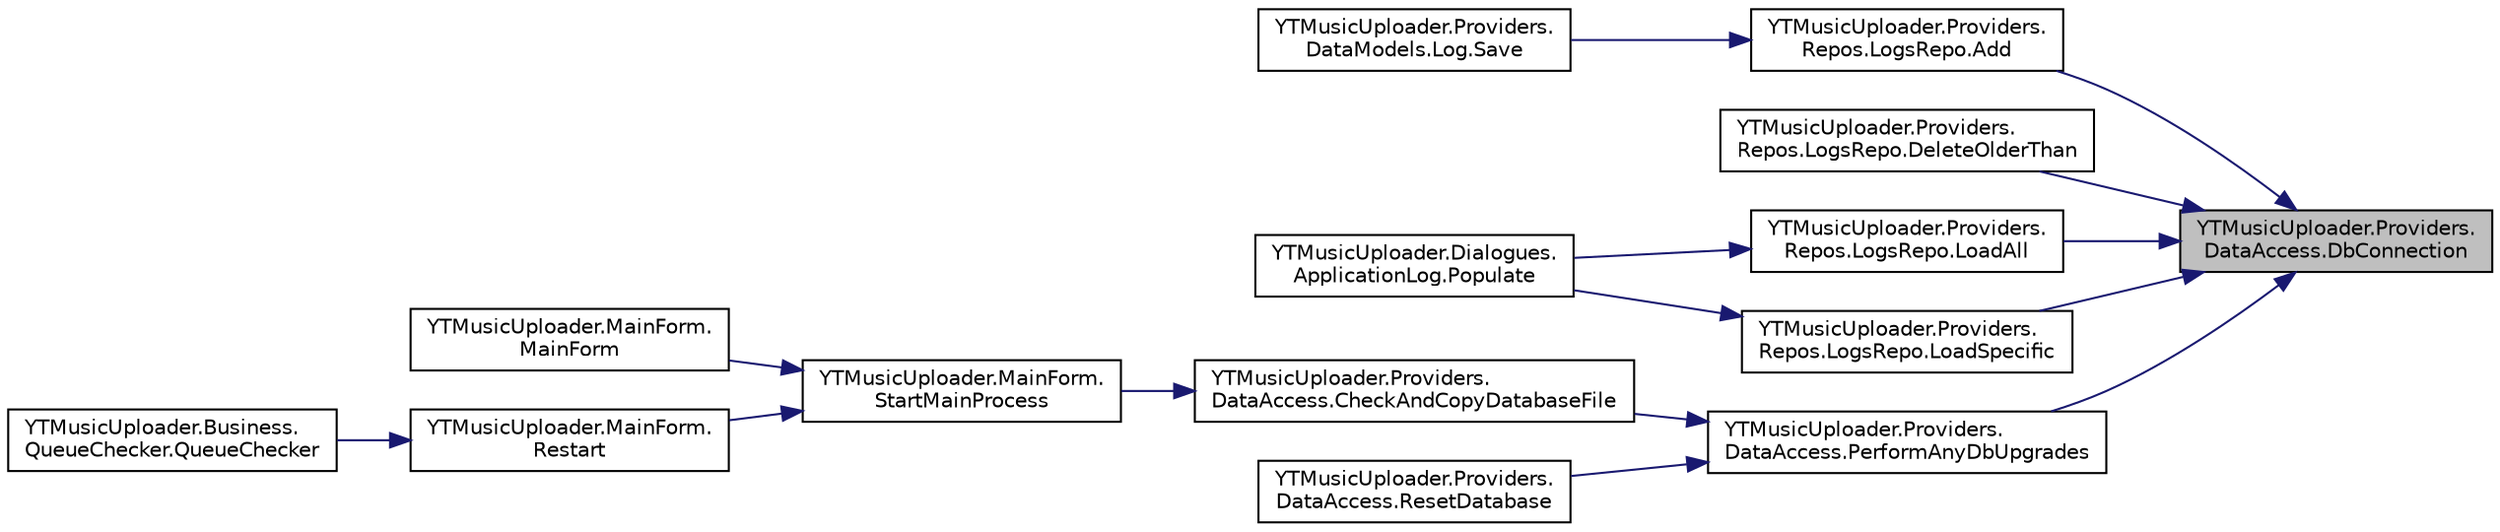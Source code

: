 digraph "YTMusicUploader.Providers.DataAccess.DbConnection"
{
 // LATEX_PDF_SIZE
  edge [fontname="Helvetica",fontsize="10",labelfontname="Helvetica",labelfontsize="10"];
  node [fontname="Helvetica",fontsize="10",shape=record];
  rankdir="RL";
  Node1 [label="YTMusicUploader.Providers.\lDataAccess.DbConnection",height=0.2,width=0.4,color="black", fillcolor="grey75", style="filled", fontcolor="black",tooltip="Create an SQLite connection to the database file in the users AppData path"];
  Node1 -> Node2 [dir="back",color="midnightblue",fontsize="10",style="solid"];
  Node2 [label="YTMusicUploader.Providers.\lRepos.LogsRepo.Add",height=0.2,width=0.4,color="black", fillcolor="white", style="filled",URL="$df/d6a/class_y_t_music_uploader_1_1_providers_1_1_repos_1_1_logs_repo.html#a7467ef5e68e708b160cfd3efac2f5f76",tooltip="Adds the log to the databse"];
  Node2 -> Node3 [dir="back",color="midnightblue",fontsize="10",style="solid"];
  Node3 [label="YTMusicUploader.Providers.\lDataModels.Log.Save",height=0.2,width=0.4,color="black", fillcolor="white", style="filled",URL="$d5/dc7/class_y_t_music_uploader_1_1_providers_1_1_data_models_1_1_log.html#ad5d3bb5eae4d148dfc43511f099cd172",tooltip="Adds to the log to the database"];
  Node1 -> Node4 [dir="back",color="midnightblue",fontsize="10",style="solid"];
  Node4 [label="YTMusicUploader.Providers.\lRepos.LogsRepo.DeleteOlderThan",height=0.2,width=0.4,color="black", fillcolor="white", style="filled",URL="$df/d6a/class_y_t_music_uploader_1_1_providers_1_1_repos_1_1_logs_repo.html#abad6b4c98cebf46a2b12bb9324354e4b",tooltip="Deletes logs older than a particular date from the databae"];
  Node1 -> Node5 [dir="back",color="midnightblue",fontsize="10",style="solid"];
  Node5 [label="YTMusicUploader.Providers.\lRepos.LogsRepo.LoadAll",height=0.2,width=0.4,color="black", fillcolor="white", style="filled",URL="$df/d6a/class_y_t_music_uploader_1_1_providers_1_1_repos_1_1_logs_repo.html#a29ef174ab2247fad12d438943965208a",tooltip="Loads all logs from the databse"];
  Node5 -> Node6 [dir="back",color="midnightblue",fontsize="10",style="solid"];
  Node6 [label="YTMusicUploader.Dialogues.\lApplicationLog.Populate",height=0.2,width=0.4,color="black", fillcolor="white", style="filled",URL="$d5/dfb/class_y_t_music_uploader_1_1_dialogues_1_1_application_log.html#ab813c98ea2807a8d0fdc6e3b22d6d6a7",tooltip="Populates the DataGridView control with data."];
  Node1 -> Node7 [dir="back",color="midnightblue",fontsize="10",style="solid"];
  Node7 [label="YTMusicUploader.Providers.\lRepos.LogsRepo.LoadSpecific",height=0.2,width=0.4,color="black", fillcolor="white", style="filled",URL="$df/d6a/class_y_t_music_uploader_1_1_providers_1_1_repos_1_1_logs_repo.html#a24deb9133a29bdf70315ec88b9b118fb",tooltip="Loads specific logs from the databse"];
  Node7 -> Node6 [dir="back",color="midnightblue",fontsize="10",style="solid"];
  Node1 -> Node8 [dir="back",color="midnightblue",fontsize="10",style="solid"];
  Node8 [label="YTMusicUploader.Providers.\lDataAccess.PerformAnyDbUpgrades",height=0.2,width=0.4,color="black", fillcolor="white", style="filled",URL="$d7/d1f/class_y_t_music_uploader_1_1_providers_1_1_data_access.html#a777fee8af9abfbafeb10f09327101e08",tooltip="Runs on form load to ensure the database schema is at the latest version following an application upg..."];
  Node8 -> Node9 [dir="back",color="midnightblue",fontsize="10",style="solid"];
  Node9 [label="YTMusicUploader.Providers.\lDataAccess.CheckAndCopyDatabaseFile",height=0.2,width=0.4,color="black", fillcolor="white", style="filled",URL="$d7/d1f/class_y_t_music_uploader_1_1_providers_1_1_data_access.html#a0f9bb7c069a72090c6f86048509fa343",tooltip="Checks if the database file is present in the users AppData path. If it's not present it will copy ov..."];
  Node9 -> Node10 [dir="back",color="midnightblue",fontsize="10",style="solid"];
  Node10 [label="YTMusicUploader.MainForm.\lStartMainProcess",height=0.2,width=0.4,color="black", fillcolor="white", style="filled",URL="$d0/d66/class_y_t_music_uploader_1_1_main_form.html#ae262cc9d9873fca34d4a8d275b62d723",tooltip=" "];
  Node10 -> Node11 [dir="back",color="midnightblue",fontsize="10",style="solid"];
  Node11 [label="YTMusicUploader.MainForm.\lMainForm",height=0.2,width=0.4,color="black", fillcolor="white", style="filled",URL="$d0/d66/class_y_t_music_uploader_1_1_main_form.html#a9309010a8febf37f5df1113725ecc3b9",tooltip=" "];
  Node10 -> Node12 [dir="back",color="midnightblue",fontsize="10",style="solid"];
  Node12 [label="YTMusicUploader.MainForm.\lRestart",height=0.2,width=0.4,color="black", fillcolor="white", style="filled",URL="$d0/d66/class_y_t_music_uploader_1_1_main_form.html#ad49bcebfe92cf336cecefee2c73a1883",tooltip=" "];
  Node12 -> Node13 [dir="back",color="midnightblue",fontsize="10",style="solid"];
  Node13 [label="YTMusicUploader.Business.\lQueueChecker.QueueChecker",height=0.2,width=0.4,color="black", fillcolor="white", style="filled",URL="$df/d9e/class_y_t_music_uploader_1_1_business_1_1_queue_checker.html#a7885cfe006bfd9ba1db28e65ec3e81bf",tooltip=" "];
  Node8 -> Node14 [dir="back",color="midnightblue",fontsize="10",style="solid"];
  Node14 [label="YTMusicUploader.Providers.\lDataAccess.ResetDatabase",height=0.2,width=0.4,color="black", fillcolor="white", style="filled",URL="$d7/d1f/class_y_t_music_uploader_1_1_providers_1_1_data_access.html#a382ab3bb9ef5c28ed9d0ee09cf5a9573",tooltip="Delete the app data database (user's database)"];
}
